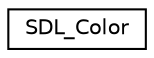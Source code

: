 digraph "Graphical Class Hierarchy"
{
 // LATEX_PDF_SIZE
  edge [fontname="Helvetica",fontsize="10",labelfontname="Helvetica",labelfontsize="10"];
  node [fontname="Helvetica",fontsize="10",shape=record];
  rankdir="LR";
  Node0 [label="SDL_Color",height=0.2,width=0.4,color="black", fillcolor="white", style="filled",URL="$structSDL__Color.html",tooltip=" "];
}
